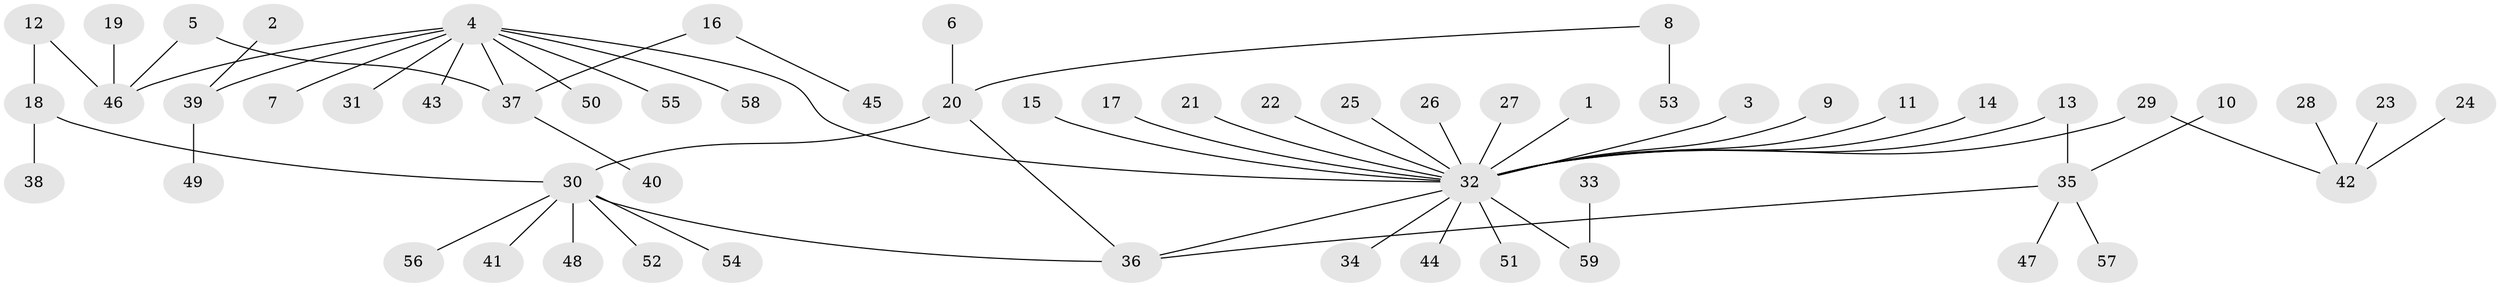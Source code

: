 // original degree distribution, {8: 0.01694915254237288, 6: 0.0423728813559322, 19: 0.00847457627118644, 5: 0.025423728813559324, 2: 0.1271186440677966, 1: 0.635593220338983, 7: 0.00847457627118644, 3: 0.1016949152542373, 4: 0.03389830508474576}
// Generated by graph-tools (version 1.1) at 2025/25/03/09/25 03:25:54]
// undirected, 59 vertices, 62 edges
graph export_dot {
graph [start="1"]
  node [color=gray90,style=filled];
  1;
  2;
  3;
  4;
  5;
  6;
  7;
  8;
  9;
  10;
  11;
  12;
  13;
  14;
  15;
  16;
  17;
  18;
  19;
  20;
  21;
  22;
  23;
  24;
  25;
  26;
  27;
  28;
  29;
  30;
  31;
  32;
  33;
  34;
  35;
  36;
  37;
  38;
  39;
  40;
  41;
  42;
  43;
  44;
  45;
  46;
  47;
  48;
  49;
  50;
  51;
  52;
  53;
  54;
  55;
  56;
  57;
  58;
  59;
  1 -- 32 [weight=1.0];
  2 -- 39 [weight=1.0];
  3 -- 32 [weight=1.0];
  4 -- 7 [weight=1.0];
  4 -- 31 [weight=1.0];
  4 -- 32 [weight=1.0];
  4 -- 37 [weight=1.0];
  4 -- 39 [weight=1.0];
  4 -- 43 [weight=1.0];
  4 -- 46 [weight=1.0];
  4 -- 50 [weight=1.0];
  4 -- 55 [weight=1.0];
  4 -- 58 [weight=1.0];
  5 -- 37 [weight=1.0];
  5 -- 46 [weight=1.0];
  6 -- 20 [weight=1.0];
  8 -- 20 [weight=1.0];
  8 -- 53 [weight=2.0];
  9 -- 32 [weight=1.0];
  10 -- 35 [weight=1.0];
  11 -- 32 [weight=1.0];
  12 -- 18 [weight=1.0];
  12 -- 46 [weight=1.0];
  13 -- 32 [weight=1.0];
  13 -- 35 [weight=1.0];
  14 -- 32 [weight=1.0];
  15 -- 32 [weight=1.0];
  16 -- 37 [weight=1.0];
  16 -- 45 [weight=1.0];
  17 -- 32 [weight=1.0];
  18 -- 30 [weight=1.0];
  18 -- 38 [weight=1.0];
  19 -- 46 [weight=1.0];
  20 -- 30 [weight=1.0];
  20 -- 36 [weight=1.0];
  21 -- 32 [weight=1.0];
  22 -- 32 [weight=1.0];
  23 -- 42 [weight=1.0];
  24 -- 42 [weight=1.0];
  25 -- 32 [weight=1.0];
  26 -- 32 [weight=1.0];
  27 -- 32 [weight=1.0];
  28 -- 42 [weight=1.0];
  29 -- 32 [weight=1.0];
  29 -- 42 [weight=1.0];
  30 -- 36 [weight=1.0];
  30 -- 41 [weight=1.0];
  30 -- 48 [weight=1.0];
  30 -- 52 [weight=1.0];
  30 -- 54 [weight=1.0];
  30 -- 56 [weight=1.0];
  32 -- 34 [weight=1.0];
  32 -- 36 [weight=1.0];
  32 -- 44 [weight=1.0];
  32 -- 51 [weight=1.0];
  32 -- 59 [weight=1.0];
  33 -- 59 [weight=1.0];
  35 -- 36 [weight=1.0];
  35 -- 47 [weight=1.0];
  35 -- 57 [weight=1.0];
  37 -- 40 [weight=1.0];
  39 -- 49 [weight=1.0];
}
